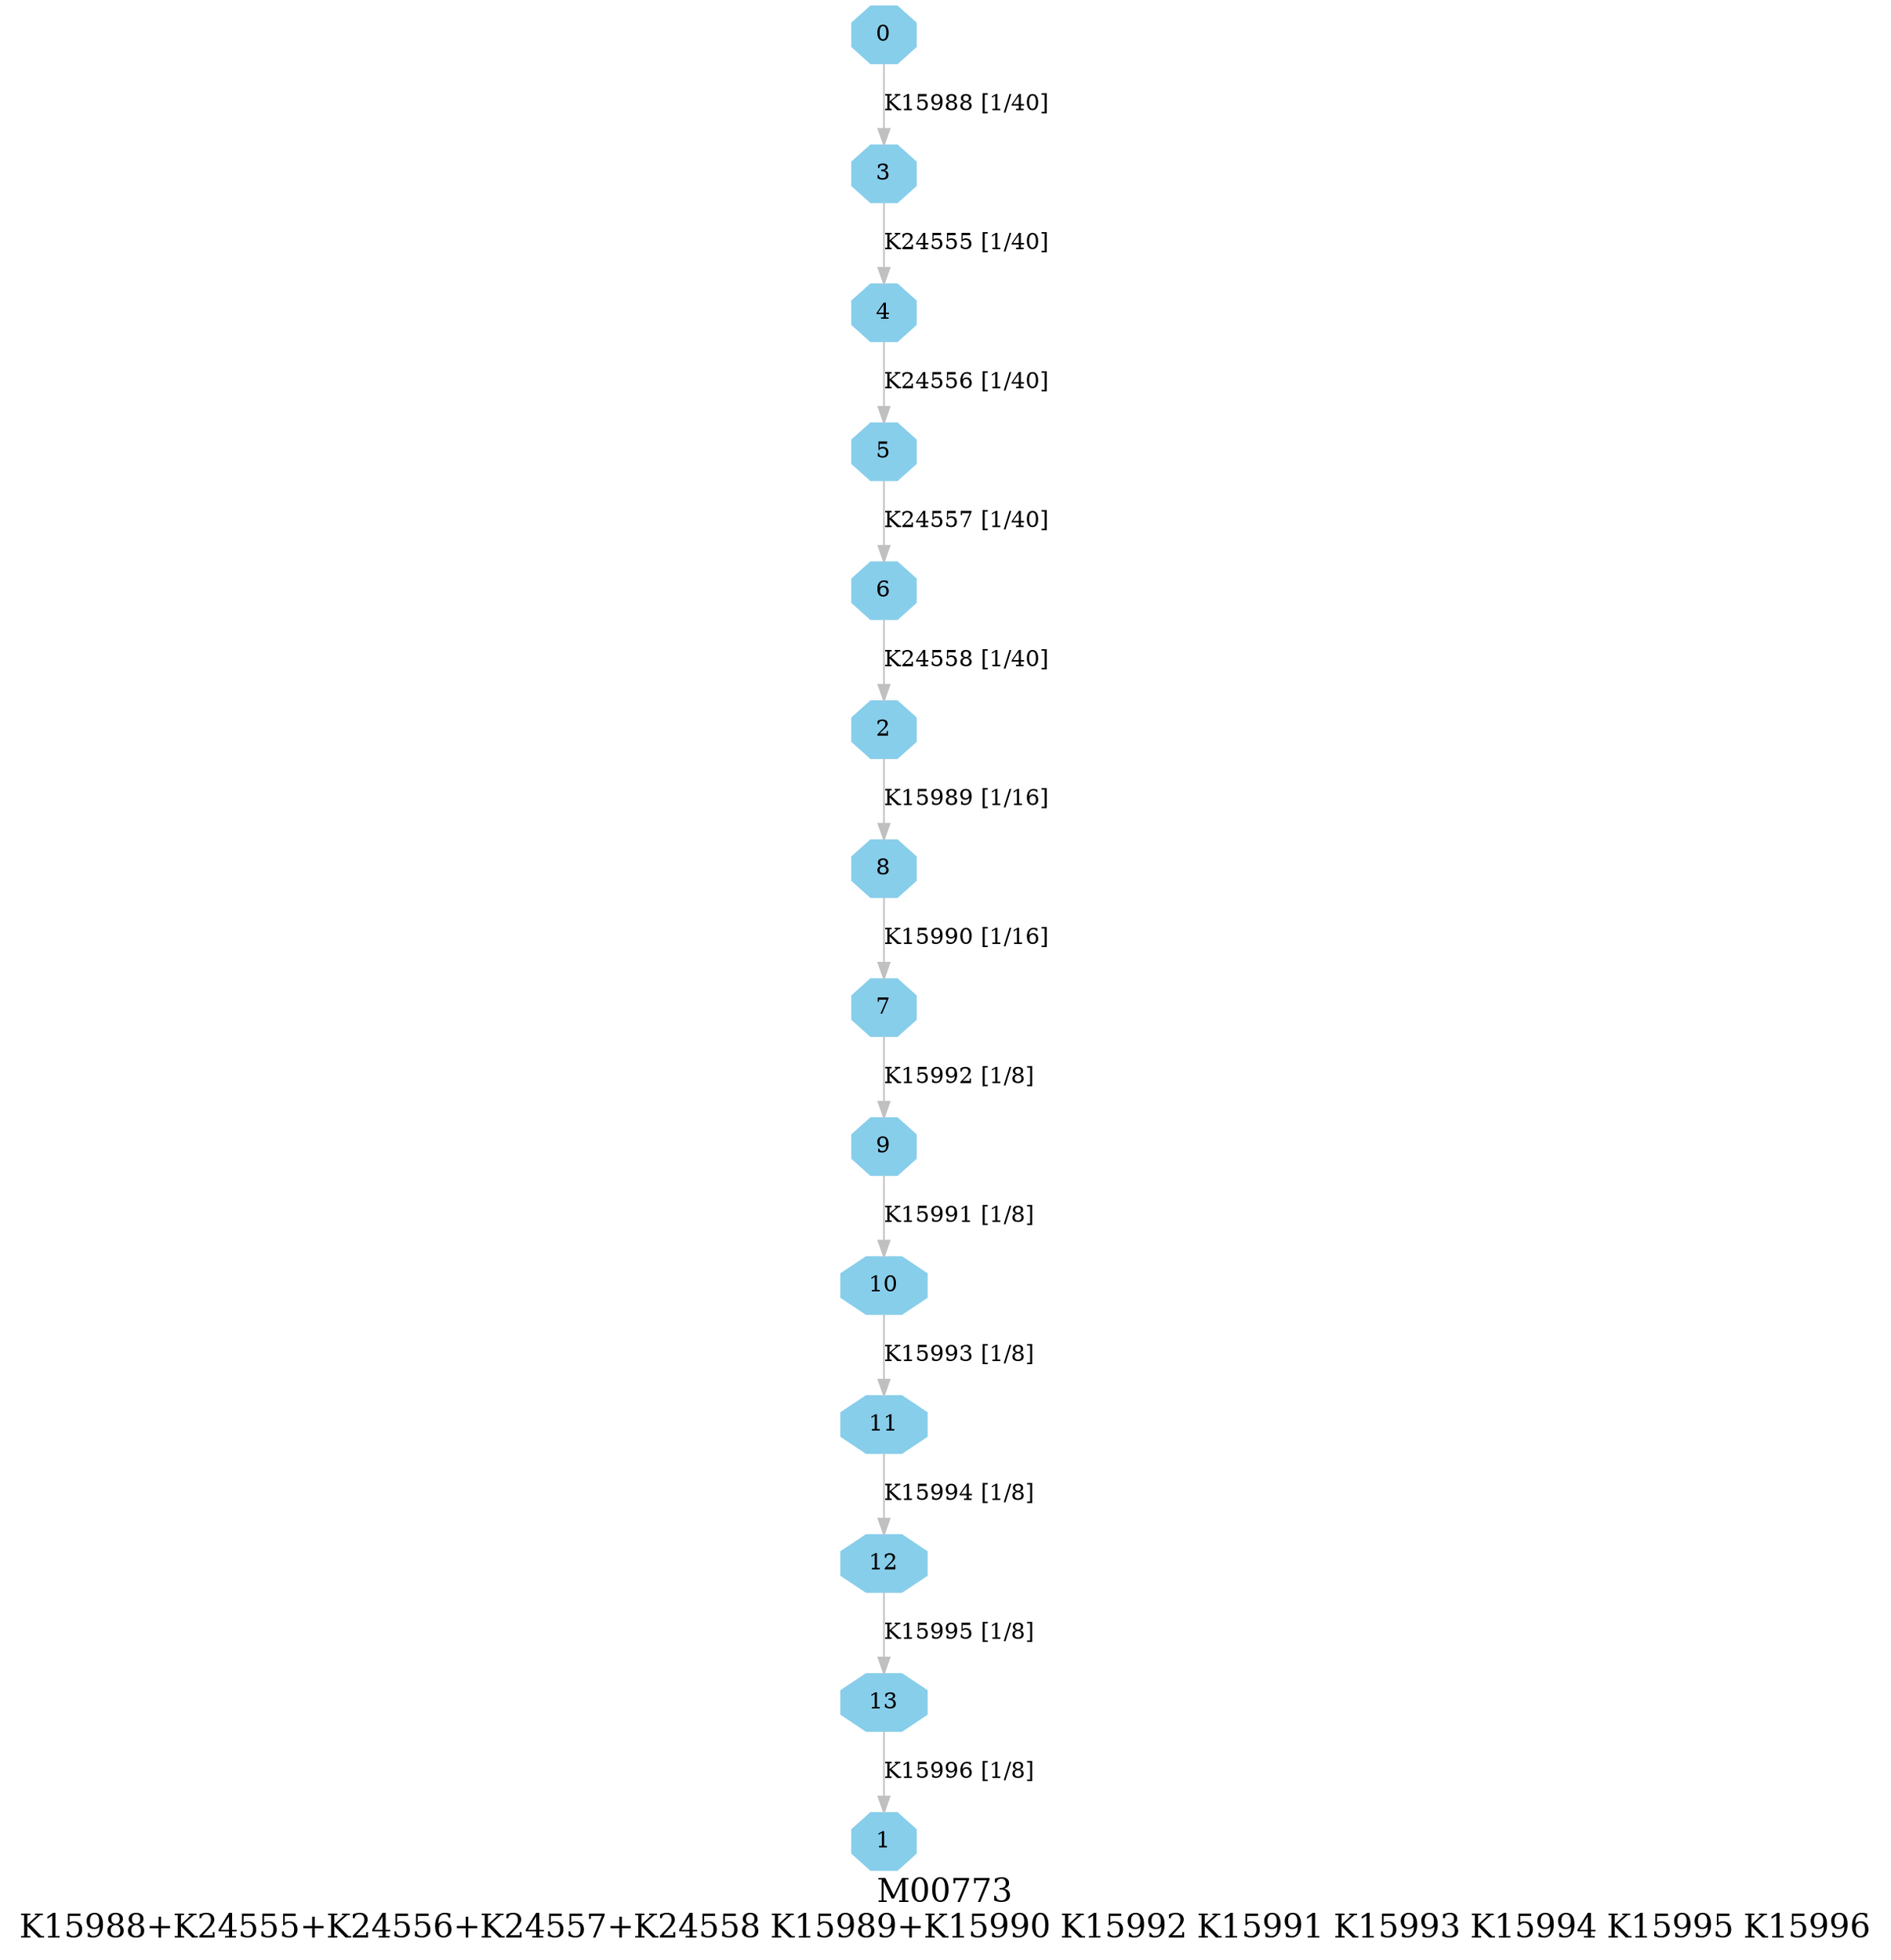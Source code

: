 digraph G {
graph [label="M00773
K15988+K24555+K24556+K24557+K24558 K15989+K15990 K15992 K15991 K15993 K15994 K15995 K15996",fontsize=20];
node [shape=box,style=filled];
edge [len=3,color=grey];
{node [width=.3,height=.3,shape=octagon,style=filled,color=skyblue] 0 1 2 3 4 5 6 7 8 9 10 11 12 13 }
0 -> 3 [label="K15988 [1/40]"];
2 -> 8 [label="K15989 [1/16]"];
3 -> 4 [label="K24555 [1/40]"];
4 -> 5 [label="K24556 [1/40]"];
5 -> 6 [label="K24557 [1/40]"];
6 -> 2 [label="K24558 [1/40]"];
7 -> 9 [label="K15992 [1/8]"];
8 -> 7 [label="K15990 [1/16]"];
9 -> 10 [label="K15991 [1/8]"];
10 -> 11 [label="K15993 [1/8]"];
11 -> 12 [label="K15994 [1/8]"];
12 -> 13 [label="K15995 [1/8]"];
13 -> 1 [label="K15996 [1/8]"];
}